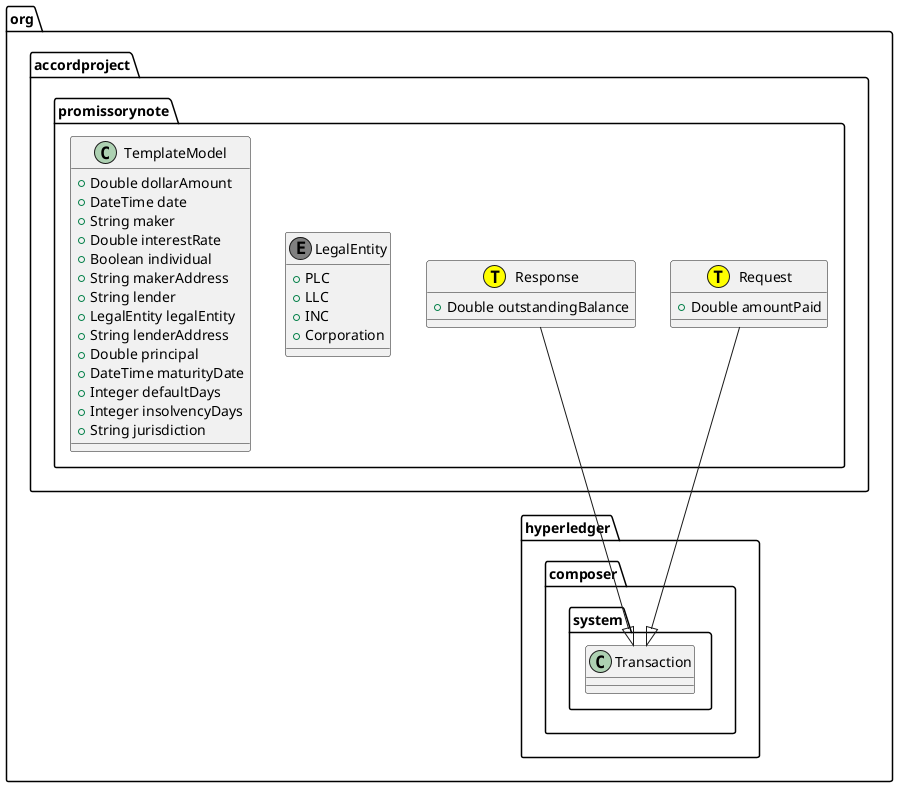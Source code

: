 @startuml
class org.accordproject.promissorynote.Request << (T,yellow) >> {
   + Double amountPaid
}
org.accordproject.promissorynote.Request --|> org.hyperledger.composer.system.Transaction
class org.accordproject.promissorynote.Response << (T,yellow) >> {
   + Double outstandingBalance
}
org.accordproject.promissorynote.Response --|> org.hyperledger.composer.system.Transaction
class org.accordproject.promissorynote.LegalEntity << (E,grey) >> {
   + PLC
   + LLC
   + INC
   + Corporation
}
class org.accordproject.promissorynote.TemplateModel {
   + Double dollarAmount
   + DateTime date
   + String maker
   + Double interestRate
   + Boolean individual
   + String makerAddress
   + String lender
   + LegalEntity legalEntity
   + String lenderAddress
   + Double principal
   + DateTime maturityDate
   + Integer defaultDays
   + Integer insolvencyDays
   + String jurisdiction
}
@enduml
